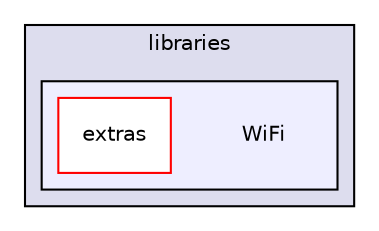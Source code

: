 digraph "C:/Program Files (x86)/Arduino/libraries/WiFi" {
  compound=true
  node [ fontsize="10", fontname="Helvetica"];
  edge [ labelfontsize="10", labelfontname="Helvetica"];
  subgraph clusterdir_fea9f0b346f511d617f3958ccd65594b {
    graph [ bgcolor="#ddddee", pencolor="black", label="libraries" fontname="Helvetica", fontsize="10", URL="dir_fea9f0b346f511d617f3958ccd65594b.html"]
  subgraph clusterdir_a115c8587d49c315026bdf322621e7bd {
    graph [ bgcolor="#eeeeff", pencolor="black", label="" URL="dir_a115c8587d49c315026bdf322621e7bd.html"];
    dir_a115c8587d49c315026bdf322621e7bd [shape=plaintext label="WiFi"];
    dir_91fcf658e5afaf28d79d32ea0f658dbf [shape=box label="extras" color="red" fillcolor="white" style="filled" URL="dir_91fcf658e5afaf28d79d32ea0f658dbf.html"];
  }
  }
}
